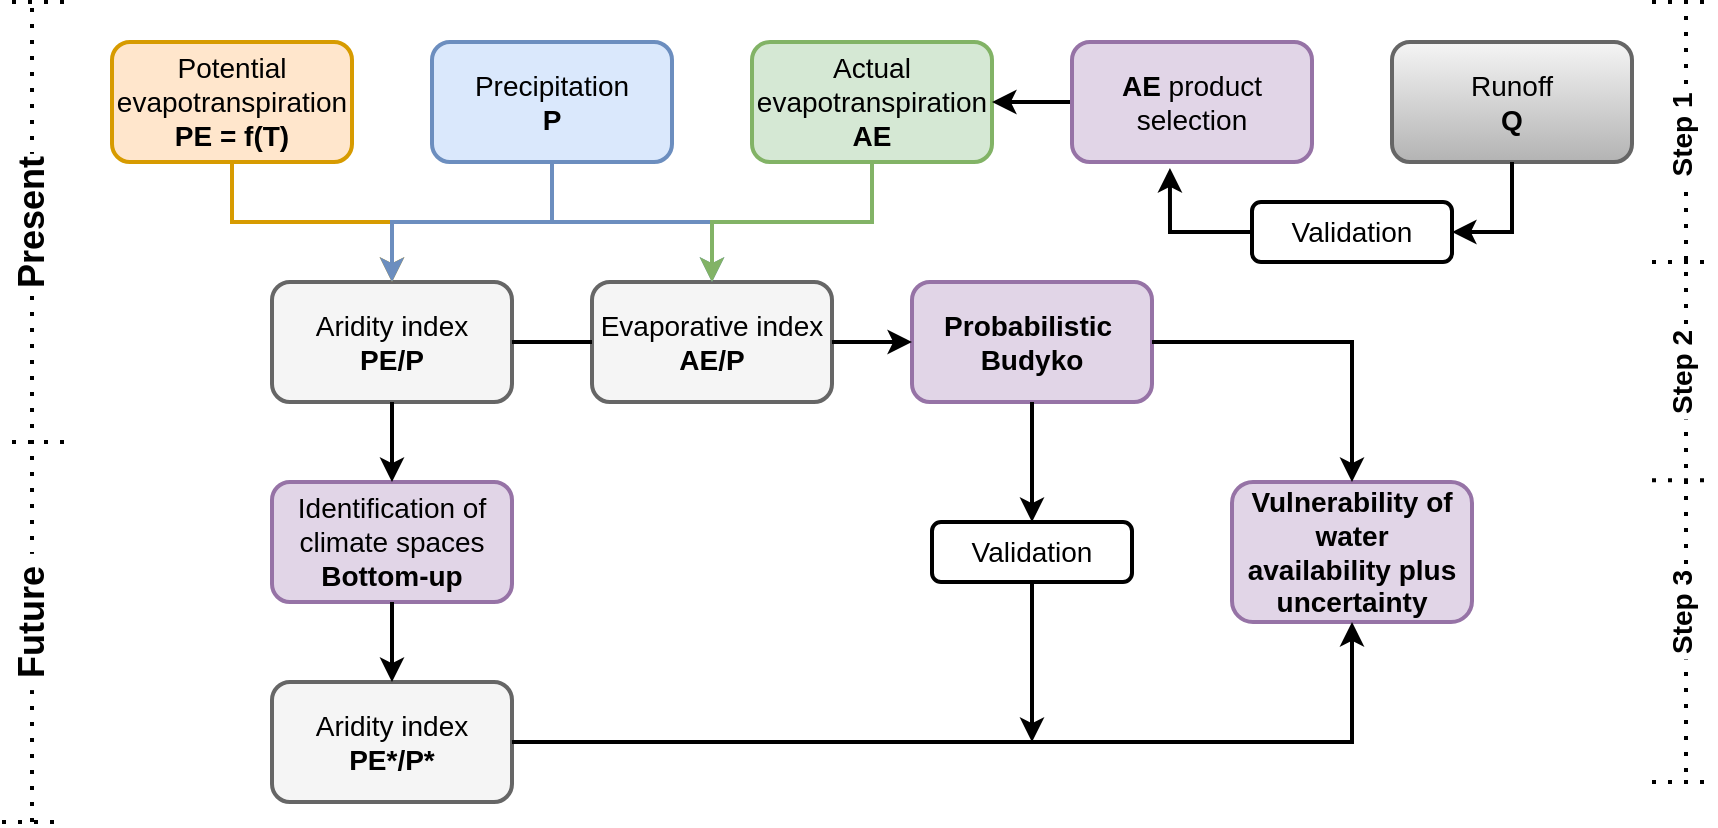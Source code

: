 <mxfile version="15.1.1" type="github">
  <diagram id="zkXicuPvgsGrKPKEtwCS" name="Page-1">
    <mxGraphModel dx="1336" dy="694" grid="1" gridSize="10" guides="1" tooltips="1" connect="1" arrows="1" fold="1" page="1" pageScale="1" pageWidth="20" pageHeight="20" math="0" shadow="0">
      <root>
        <mxCell id="0" />
        <mxCell id="1" parent="0" />
        <mxCell id="TKeheR-i_yWEPl4L2CH7-73" value="" style="group;" vertex="1" connectable="0" parent="1">
          <mxGeometry x="-20" y="45" width="855" height="410" as="geometry" />
        </mxCell>
        <mxCell id="TKeheR-i_yWEPl4L2CH7-1" value="Potential evapotranspiration&lt;br style=&quot;font-size: 14px&quot;&gt;&lt;b&gt;PE = f(T)&lt;/b&gt;" style="rounded=1;whiteSpace=wrap;html=1;strokeWidth=2;fillColor=#ffe6cc;strokeColor=#d79b00;fontSize=14;fontFamily=Helvetica;" vertex="1" parent="TKeheR-i_yWEPl4L2CH7-73">
          <mxGeometry x="55" y="20" width="120" height="60" as="geometry" />
        </mxCell>
        <mxCell id="TKeheR-i_yWEPl4L2CH7-2" value="Precipitation&lt;br style=&quot;font-size: 14px&quot;&gt;&lt;b&gt;P&lt;/b&gt;" style="rounded=1;whiteSpace=wrap;html=1;strokeWidth=2;fillColor=#dae8fc;strokeColor=#6c8ebf;fontSize=14;fontFamily=Helvetica;" vertex="1" parent="TKeheR-i_yWEPl4L2CH7-73">
          <mxGeometry x="215" y="20" width="120" height="60" as="geometry" />
        </mxCell>
        <mxCell id="TKeheR-i_yWEPl4L2CH7-3" value="Actual evapotranspiration&lt;br style=&quot;font-size: 14px&quot;&gt;&lt;b&gt;AE&lt;/b&gt;" style="rounded=1;whiteSpace=wrap;html=1;strokeWidth=2;fillColor=#d5e8d4;strokeColor=#82b366;fontSize=14;fontFamily=Helvetica;" vertex="1" parent="TKeheR-i_yWEPl4L2CH7-73">
          <mxGeometry x="375" y="20" width="120" height="60" as="geometry" />
        </mxCell>
        <mxCell id="TKeheR-i_yWEPl4L2CH7-16" style="edgeStyle=orthogonalEdgeStyle;rounded=0;orthogonalLoop=1;jettySize=auto;html=1;entryX=1;entryY=0.5;entryDx=0;entryDy=0;strokeWidth=2;fontSize=14;fontFamily=Helvetica;" edge="1" parent="TKeheR-i_yWEPl4L2CH7-73" source="TKeheR-i_yWEPl4L2CH7-4" target="TKeheR-i_yWEPl4L2CH7-3">
          <mxGeometry relative="1" as="geometry" />
        </mxCell>
        <mxCell id="TKeheR-i_yWEPl4L2CH7-4" value="&lt;b&gt;AE&lt;/b&gt; product selection" style="rounded=1;whiteSpace=wrap;html=1;strokeWidth=2;fillColor=#e1d5e7;strokeColor=#9673a6;fontSize=14;fontFamily=Helvetica;" vertex="1" parent="TKeheR-i_yWEPl4L2CH7-73">
          <mxGeometry x="535" y="20" width="120" height="60" as="geometry" />
        </mxCell>
        <mxCell id="TKeheR-i_yWEPl4L2CH7-5" value="Runoff&lt;br style=&quot;font-size: 14px&quot;&gt;&lt;b&gt;Q&lt;/b&gt;" style="rounded=1;whiteSpace=wrap;html=1;strokeWidth=2;fillColor=#f5f5f5;strokeColor=#666666;gradientColor=#b3b3b3;fontSize=14;fontFamily=Helvetica;" vertex="1" parent="TKeheR-i_yWEPl4L2CH7-73">
          <mxGeometry x="695" y="20" width="120" height="60" as="geometry" />
        </mxCell>
        <mxCell id="TKeheR-i_yWEPl4L2CH7-6" value="Aridity index&lt;br style=&quot;font-size: 14px&quot;&gt;&lt;b&gt;PE/P&lt;/b&gt;" style="rounded=1;whiteSpace=wrap;html=1;strokeWidth=2;fillColor=#f5f5f5;strokeColor=#666666;fontSize=14;fontFamily=Helvetica;" vertex="1" parent="TKeheR-i_yWEPl4L2CH7-73">
          <mxGeometry x="135" y="140" width="120" height="60" as="geometry" />
        </mxCell>
        <mxCell id="TKeheR-i_yWEPl4L2CH7-12" style="edgeStyle=orthogonalEdgeStyle;rounded=0;orthogonalLoop=1;jettySize=auto;html=1;entryX=0.5;entryY=0;entryDx=0;entryDy=0;strokeWidth=2;fillColor=#ffe6cc;strokeColor=#d79b00;fontSize=14;fontFamily=Helvetica;" edge="1" parent="TKeheR-i_yWEPl4L2CH7-73" source="TKeheR-i_yWEPl4L2CH7-1" target="TKeheR-i_yWEPl4L2CH7-6">
          <mxGeometry relative="1" as="geometry" />
        </mxCell>
        <mxCell id="TKeheR-i_yWEPl4L2CH7-13" style="edgeStyle=orthogonalEdgeStyle;rounded=0;orthogonalLoop=1;jettySize=auto;html=1;entryX=0.5;entryY=0;entryDx=0;entryDy=0;strokeWidth=2;fillColor=#dae8fc;strokeColor=#6c8ebf;fontSize=14;fontFamily=Helvetica;" edge="1" parent="TKeheR-i_yWEPl4L2CH7-73" source="TKeheR-i_yWEPl4L2CH7-2" target="TKeheR-i_yWEPl4L2CH7-6">
          <mxGeometry relative="1" as="geometry" />
        </mxCell>
        <mxCell id="TKeheR-i_yWEPl4L2CH7-7" value="Evaporative index&lt;br style=&quot;font-size: 14px&quot;&gt;&lt;b&gt;AE/P&lt;/b&gt;" style="rounded=1;whiteSpace=wrap;html=1;strokeWidth=2;fillColor=#f5f5f5;strokeColor=#666666;fontSize=14;fontFamily=Helvetica;" vertex="1" parent="TKeheR-i_yWEPl4L2CH7-73">
          <mxGeometry x="295" y="140" width="120" height="60" as="geometry" />
        </mxCell>
        <mxCell id="TKeheR-i_yWEPl4L2CH7-14" style="edgeStyle=orthogonalEdgeStyle;rounded=0;orthogonalLoop=1;jettySize=auto;html=1;strokeWidth=2;fillColor=#dae8fc;strokeColor=#6c8ebf;fontSize=14;fontFamily=Helvetica;" edge="1" parent="TKeheR-i_yWEPl4L2CH7-73" source="TKeheR-i_yWEPl4L2CH7-2" target="TKeheR-i_yWEPl4L2CH7-7">
          <mxGeometry relative="1" as="geometry" />
        </mxCell>
        <mxCell id="TKeheR-i_yWEPl4L2CH7-15" style="edgeStyle=orthogonalEdgeStyle;rounded=0;orthogonalLoop=1;jettySize=auto;html=1;entryX=0.5;entryY=0;entryDx=0;entryDy=0;strokeWidth=2;fillColor=#d5e8d4;strokeColor=#82b366;fontSize=14;fontFamily=Helvetica;" edge="1" parent="TKeheR-i_yWEPl4L2CH7-73" source="TKeheR-i_yWEPl4L2CH7-3" target="TKeheR-i_yWEPl4L2CH7-7">
          <mxGeometry relative="1" as="geometry">
            <mxPoint x="355" y="130" as="targetPoint" />
            <Array as="points">
              <mxPoint x="435" y="110" />
              <mxPoint x="355" y="110" />
            </Array>
          </mxGeometry>
        </mxCell>
        <mxCell id="TKeheR-i_yWEPl4L2CH7-31" style="edgeStyle=orthogonalEdgeStyle;rounded=0;orthogonalLoop=1;jettySize=auto;html=1;entryX=0;entryY=0.5;entryDx=0;entryDy=0;endArrow=none;endFill=0;strokeWidth=2;fontSize=14;fontFamily=Helvetica;" edge="1" parent="TKeheR-i_yWEPl4L2CH7-73" source="TKeheR-i_yWEPl4L2CH7-6" target="TKeheR-i_yWEPl4L2CH7-7">
          <mxGeometry relative="1" as="geometry" />
        </mxCell>
        <mxCell id="TKeheR-i_yWEPl4L2CH7-8" value="Probabilistic&amp;nbsp;&lt;br style=&quot;font-size: 14px;&quot;&gt;Budyko" style="rounded=1;whiteSpace=wrap;html=1;strokeWidth=2;fillColor=#e1d5e7;strokeColor=#9673a6;fontSize=14;fontFamily=Helvetica;fontStyle=1;" vertex="1" parent="TKeheR-i_yWEPl4L2CH7-73">
          <mxGeometry x="455" y="140" width="120" height="60" as="geometry" />
        </mxCell>
        <mxCell id="TKeheR-i_yWEPl4L2CH7-32" style="edgeStyle=orthogonalEdgeStyle;rounded=0;orthogonalLoop=1;jettySize=auto;html=1;entryX=0;entryY=0.5;entryDx=0;entryDy=0;endArrow=classic;endFill=1;strokeWidth=2;fontSize=14;fontFamily=Helvetica;" edge="1" parent="TKeheR-i_yWEPl4L2CH7-73" source="TKeheR-i_yWEPl4L2CH7-7" target="TKeheR-i_yWEPl4L2CH7-8">
          <mxGeometry relative="1" as="geometry" />
        </mxCell>
        <mxCell id="TKeheR-i_yWEPl4L2CH7-9" value="Identification of climate spaces&lt;br style=&quot;font-size: 14px&quot;&gt;&lt;b&gt;Bottom-up&lt;/b&gt;" style="rounded=1;whiteSpace=wrap;html=1;strokeWidth=2;fillColor=#e1d5e7;strokeColor=#9673a6;fontSize=14;fontFamily=Helvetica;" vertex="1" parent="TKeheR-i_yWEPl4L2CH7-73">
          <mxGeometry x="135" y="240" width="120" height="60" as="geometry" />
        </mxCell>
        <mxCell id="TKeheR-i_yWEPl4L2CH7-23" style="edgeStyle=orthogonalEdgeStyle;rounded=0;orthogonalLoop=1;jettySize=auto;html=1;entryX=0.5;entryY=0;entryDx=0;entryDy=0;strokeWidth=2;fontSize=14;fontFamily=Helvetica;" edge="1" parent="TKeheR-i_yWEPl4L2CH7-73" source="TKeheR-i_yWEPl4L2CH7-6" target="TKeheR-i_yWEPl4L2CH7-9">
          <mxGeometry relative="1" as="geometry" />
        </mxCell>
        <mxCell id="TKeheR-i_yWEPl4L2CH7-10" value="&lt;span style=&quot;font-size: 14px&quot;&gt;Aridity index&lt;/span&gt;&lt;br style=&quot;font-size: 14px&quot;&gt;&lt;span style=&quot;font-size: 14px&quot;&gt;&lt;b&gt;PE*/P*&lt;/b&gt;&lt;/span&gt;" style="rounded=1;whiteSpace=wrap;html=1;strokeWidth=2;fillColor=#f5f5f5;strokeColor=#666666;fontSize=14;fontFamily=Helvetica;" vertex="1" parent="TKeheR-i_yWEPl4L2CH7-73">
          <mxGeometry x="135" y="340" width="120" height="60" as="geometry" />
        </mxCell>
        <mxCell id="TKeheR-i_yWEPl4L2CH7-24" style="edgeStyle=orthogonalEdgeStyle;rounded=0;orthogonalLoop=1;jettySize=auto;html=1;strokeWidth=2;fontSize=14;fontFamily=Helvetica;" edge="1" parent="TKeheR-i_yWEPl4L2CH7-73" source="TKeheR-i_yWEPl4L2CH7-9" target="TKeheR-i_yWEPl4L2CH7-10">
          <mxGeometry relative="1" as="geometry" />
        </mxCell>
        <mxCell id="TKeheR-i_yWEPl4L2CH7-11" value="Vulnerability of water availability&amp;nbsp;plus uncertainty" style="rounded=1;whiteSpace=wrap;html=1;strokeWidth=2;fillColor=#e1d5e7;strokeColor=#9673a6;fontSize=14;fontFamily=Helvetica;fontStyle=1;" vertex="1" parent="TKeheR-i_yWEPl4L2CH7-73">
          <mxGeometry x="615" y="240" width="120" height="70" as="geometry" />
        </mxCell>
        <mxCell id="TKeheR-i_yWEPl4L2CH7-28" style="edgeStyle=orthogonalEdgeStyle;rounded=0;orthogonalLoop=1;jettySize=auto;html=1;entryX=0.5;entryY=0;entryDx=0;entryDy=0;strokeWidth=2;fontSize=14;fontFamily=Helvetica;" edge="1" parent="TKeheR-i_yWEPl4L2CH7-73" source="TKeheR-i_yWEPl4L2CH7-8" target="TKeheR-i_yWEPl4L2CH7-11">
          <mxGeometry relative="1" as="geometry" />
        </mxCell>
        <mxCell id="TKeheR-i_yWEPl4L2CH7-25" style="edgeStyle=orthogonalEdgeStyle;rounded=0;orthogonalLoop=1;jettySize=auto;html=1;entryX=0.5;entryY=1;entryDx=0;entryDy=0;strokeWidth=2;fontSize=14;fontFamily=Helvetica;" edge="1" parent="TKeheR-i_yWEPl4L2CH7-73" source="TKeheR-i_yWEPl4L2CH7-10" target="TKeheR-i_yWEPl4L2CH7-11">
          <mxGeometry relative="1" as="geometry" />
        </mxCell>
        <mxCell id="TKeheR-i_yWEPl4L2CH7-22" style="edgeStyle=orthogonalEdgeStyle;rounded=0;orthogonalLoop=1;jettySize=auto;html=1;entryX=0.408;entryY=1.05;entryDx=0;entryDy=0;entryPerimeter=0;strokeWidth=2;fontSize=14;fontFamily=Helvetica;" edge="1" parent="TKeheR-i_yWEPl4L2CH7-73" source="TKeheR-i_yWEPl4L2CH7-17" target="TKeheR-i_yWEPl4L2CH7-4">
          <mxGeometry relative="1" as="geometry">
            <Array as="points">
              <mxPoint x="584" y="115" />
            </Array>
          </mxGeometry>
        </mxCell>
        <mxCell id="TKeheR-i_yWEPl4L2CH7-17" value="Validation" style="rounded=1;whiteSpace=wrap;html=1;strokeWidth=2;fontSize=14;fontFamily=Helvetica;" vertex="1" parent="TKeheR-i_yWEPl4L2CH7-73">
          <mxGeometry x="625" y="100" width="100" height="30" as="geometry" />
        </mxCell>
        <mxCell id="TKeheR-i_yWEPl4L2CH7-21" style="edgeStyle=orthogonalEdgeStyle;rounded=0;orthogonalLoop=1;jettySize=auto;html=1;entryX=1;entryY=0.5;entryDx=0;entryDy=0;strokeWidth=2;fontSize=14;fontFamily=Helvetica;" edge="1" parent="TKeheR-i_yWEPl4L2CH7-73" source="TKeheR-i_yWEPl4L2CH7-5" target="TKeheR-i_yWEPl4L2CH7-17">
          <mxGeometry relative="1" as="geometry" />
        </mxCell>
        <mxCell id="TKeheR-i_yWEPl4L2CH7-27" style="edgeStyle=orthogonalEdgeStyle;rounded=0;orthogonalLoop=1;jettySize=auto;html=1;strokeWidth=2;fontSize=14;fontFamily=Helvetica;" edge="1" parent="TKeheR-i_yWEPl4L2CH7-73" source="TKeheR-i_yWEPl4L2CH7-20">
          <mxGeometry relative="1" as="geometry">
            <mxPoint x="515" y="370" as="targetPoint" />
          </mxGeometry>
        </mxCell>
        <mxCell id="TKeheR-i_yWEPl4L2CH7-20" value="Validation" style="rounded=1;whiteSpace=wrap;html=1;strokeWidth=2;fontSize=14;fontFamily=Helvetica;" vertex="1" parent="TKeheR-i_yWEPl4L2CH7-73">
          <mxGeometry x="465" y="260" width="100" height="30" as="geometry" />
        </mxCell>
        <mxCell id="TKeheR-i_yWEPl4L2CH7-26" style="edgeStyle=orthogonalEdgeStyle;rounded=0;orthogonalLoop=1;jettySize=auto;html=1;entryX=0.5;entryY=0;entryDx=0;entryDy=0;strokeWidth=2;fontSize=14;fontFamily=Helvetica;" edge="1" parent="TKeheR-i_yWEPl4L2CH7-73" source="TKeheR-i_yWEPl4L2CH7-8" target="TKeheR-i_yWEPl4L2CH7-20">
          <mxGeometry relative="1" as="geometry" />
        </mxCell>
        <mxCell id="TKeheR-i_yWEPl4L2CH7-56" value="" style="endArrow=none;dashed=1;html=1;dashPattern=1 3;strokeWidth=2;fontFamily=Helvetica;fontSize=18;" edge="1" parent="TKeheR-i_yWEPl4L2CH7-73">
          <mxGeometry width="50" height="50" relative="1" as="geometry">
            <mxPoint y="410" as="sourcePoint" />
            <mxPoint x="30" y="410" as="targetPoint" />
          </mxGeometry>
        </mxCell>
        <mxCell id="TKeheR-i_yWEPl4L2CH7-58" value="" style="endArrow=none;dashed=1;html=1;dashPattern=1 3;strokeWidth=2;fontFamily=Helvetica;fontSize=18;startArrow=none;" edge="1" parent="TKeheR-i_yWEPl4L2CH7-73">
          <mxGeometry width="50" height="50" relative="1" as="geometry">
            <mxPoint x="15" y="285" as="sourcePoint" />
            <mxPoint x="15" as="targetPoint" />
            <Array as="points">
              <mxPoint x="15" y="140" />
            </Array>
          </mxGeometry>
        </mxCell>
        <mxCell id="TKeheR-i_yWEPl4L2CH7-59" value="" style="endArrow=none;dashed=1;html=1;dashPattern=1 3;strokeWidth=2;fontFamily=Helvetica;fontSize=18;" edge="1" parent="TKeheR-i_yWEPl4L2CH7-73">
          <mxGeometry width="50" height="50" relative="1" as="geometry">
            <mxPoint x="5" as="sourcePoint" />
            <mxPoint x="35" as="targetPoint" />
          </mxGeometry>
        </mxCell>
        <mxCell id="TKeheR-i_yWEPl4L2CH7-60" value="" style="endArrow=none;dashed=1;html=1;dashPattern=1 3;strokeWidth=2;fontFamily=Helvetica;fontSize=18;" edge="1" parent="TKeheR-i_yWEPl4L2CH7-73">
          <mxGeometry width="50" height="50" relative="1" as="geometry">
            <mxPoint x="15" y="410" as="sourcePoint" />
            <mxPoint x="15" y="325" as="targetPoint" />
          </mxGeometry>
        </mxCell>
        <mxCell id="TKeheR-i_yWEPl4L2CH7-61" value="" style="endArrow=none;dashed=1;html=1;dashPattern=1 3;strokeWidth=2;fontFamily=Helvetica;fontSize=18;" edge="1" parent="TKeheR-i_yWEPl4L2CH7-73">
          <mxGeometry width="50" height="50" relative="1" as="geometry">
            <mxPoint x="5" y="220" as="sourcePoint" />
            <mxPoint x="35" y="220" as="targetPoint" />
          </mxGeometry>
        </mxCell>
        <mxCell id="TKeheR-i_yWEPl4L2CH7-35" value="Present" style="text;html=1;align=center;verticalAlign=middle;whiteSpace=wrap;rounded=0;fontFamily=Helvetica;fontSize=18;rotation=-90;fontStyle=1;fillColor=#FFFFFF;" vertex="1" parent="TKeheR-i_yWEPl4L2CH7-73">
          <mxGeometry x="-19.06" y="100" width="68.12" height="20" as="geometry" />
        </mxCell>
        <mxCell id="TKeheR-i_yWEPl4L2CH7-62" value="Future" style="text;html=1;align=center;verticalAlign=middle;whiteSpace=wrap;rounded=0;fontFamily=Helvetica;fontSize=18;rotation=-90;fontStyle=1;fillColor=#FFFFFF;" vertex="1" parent="TKeheR-i_yWEPl4L2CH7-73">
          <mxGeometry x="-19.06" y="300" width="68.12" height="20" as="geometry" />
        </mxCell>
        <mxCell id="TKeheR-i_yWEPl4L2CH7-63" value="" style="endArrow=none;dashed=1;html=1;dashPattern=1 3;strokeWidth=2;fontFamily=Helvetica;fontSize=18;startArrow=none;" edge="1" parent="TKeheR-i_yWEPl4L2CH7-73">
          <mxGeometry width="50" height="50" relative="1" as="geometry">
            <mxPoint x="842" y="385" as="sourcePoint" />
            <mxPoint x="842" as="targetPoint" />
            <Array as="points">
              <mxPoint x="842" y="240" />
            </Array>
          </mxGeometry>
        </mxCell>
        <mxCell id="TKeheR-i_yWEPl4L2CH7-67" value="" style="endArrow=none;dashed=1;html=1;dashPattern=1 3;strokeWidth=2;fontFamily=Helvetica;fontSize=18;" edge="1" parent="TKeheR-i_yWEPl4L2CH7-73">
          <mxGeometry width="50" height="50" relative="1" as="geometry">
            <mxPoint x="825" as="sourcePoint" />
            <mxPoint x="855" as="targetPoint" />
          </mxGeometry>
        </mxCell>
        <mxCell id="TKeheR-i_yWEPl4L2CH7-68" value="" style="endArrow=none;dashed=1;html=1;dashPattern=1 3;strokeWidth=2;fontFamily=Helvetica;fontSize=18;" edge="1" parent="TKeheR-i_yWEPl4L2CH7-73">
          <mxGeometry width="50" height="50" relative="1" as="geometry">
            <mxPoint x="825" y="130" as="sourcePoint" />
            <mxPoint x="855" y="130" as="targetPoint" />
          </mxGeometry>
        </mxCell>
        <mxCell id="TKeheR-i_yWEPl4L2CH7-69" value="" style="endArrow=none;dashed=1;html=1;dashPattern=1 3;strokeWidth=2;fontFamily=Helvetica;fontSize=18;" edge="1" parent="TKeheR-i_yWEPl4L2CH7-73">
          <mxGeometry width="50" height="50" relative="1" as="geometry">
            <mxPoint x="825" y="390" as="sourcePoint" />
            <mxPoint x="855" y="390" as="targetPoint" />
          </mxGeometry>
        </mxCell>
        <mxCell id="TKeheR-i_yWEPl4L2CH7-70" value="" style="endArrow=none;dashed=1;html=1;dashPattern=1 3;strokeWidth=2;fontFamily=Helvetica;fontSize=18;" edge="1" parent="TKeheR-i_yWEPl4L2CH7-73">
          <mxGeometry width="50" height="50" relative="1" as="geometry">
            <mxPoint x="825" y="239.17" as="sourcePoint" />
            <mxPoint x="855" y="239.17" as="targetPoint" />
          </mxGeometry>
        </mxCell>
        <mxCell id="TKeheR-i_yWEPl4L2CH7-53" value="Step 2" style="text;html=1;strokeColor=none;align=center;verticalAlign=middle;whiteSpace=wrap;rounded=0;fontFamily=Helvetica;fontSize=14;fontStyle=1;rotation=-90;fillColor=#ffffff;" vertex="1" parent="TKeheR-i_yWEPl4L2CH7-73">
          <mxGeometry x="816.25" y="170" width="47.5" height="30" as="geometry" />
        </mxCell>
        <mxCell id="TKeheR-i_yWEPl4L2CH7-54" value="Step 3" style="text;html=1;strokeColor=none;align=center;verticalAlign=middle;whiteSpace=wrap;rounded=0;fontFamily=Helvetica;fontSize=14;fontStyle=1;rotation=-90;fillColor=#ffffff;" vertex="1" parent="TKeheR-i_yWEPl4L2CH7-73">
          <mxGeometry x="816.25" y="290" width="47.5" height="30" as="geometry" />
        </mxCell>
        <mxCell id="TKeheR-i_yWEPl4L2CH7-47" value="Step 1" style="text;html=1;strokeColor=none;align=center;verticalAlign=middle;whiteSpace=wrap;rounded=0;fontFamily=Helvetica;fontSize=14;fontStyle=1;rotation=-90;fillColor=#ffffff;" vertex="1" parent="TKeheR-i_yWEPl4L2CH7-73">
          <mxGeometry x="816.25" y="51.25" width="47.5" height="30" as="geometry" />
        </mxCell>
      </root>
    </mxGraphModel>
  </diagram>
</mxfile>
